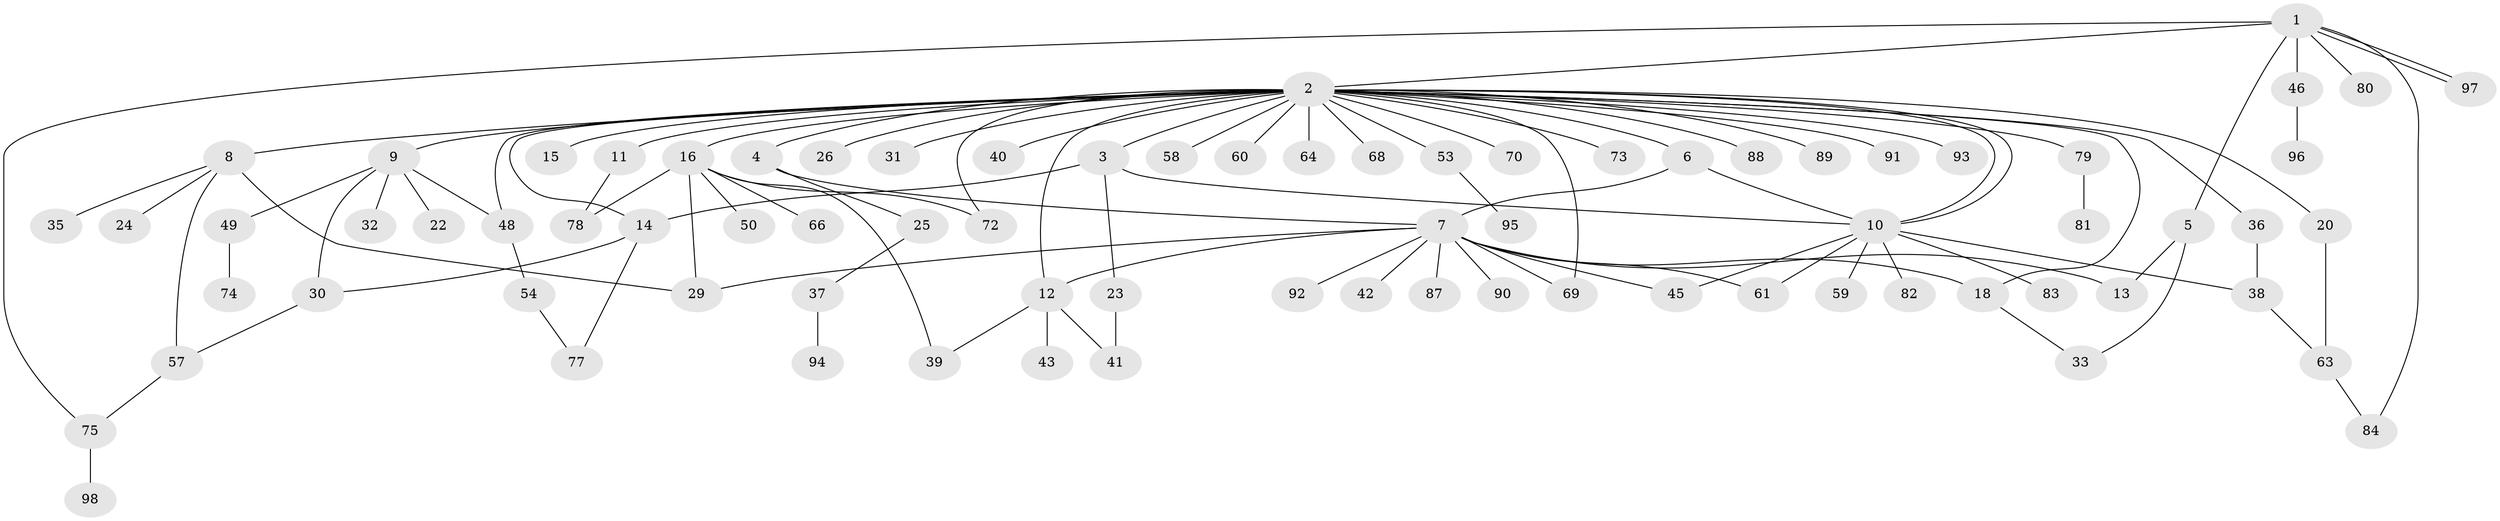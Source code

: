// original degree distribution, {10: 0.01, 33: 0.01, 4: 0.04, 3: 0.16, 12: 0.01, 5: 0.01, 7: 0.01, 9: 0.01, 2: 0.27, 6: 0.02, 1: 0.44, 8: 0.01}
// Generated by graph-tools (version 1.1) at 2025/11/02/21/25 10:11:09]
// undirected, 79 vertices, 105 edges
graph export_dot {
graph [start="1"]
  node [color=gray90,style=filled];
  1 [super="+62"];
  2 [super="+17"];
  3 [super="+85"];
  4 [super="+71"];
  5 [super="+51"];
  6;
  7 [super="+19"];
  8 [super="+28"];
  9 [super="+56"];
  10 [super="+55"];
  11 [super="+76"];
  12 [super="+27"];
  13 [super="+34"];
  14 [super="+100"];
  15;
  16 [super="+65"];
  18 [super="+21"];
  20 [super="+52"];
  22;
  23;
  24;
  25;
  26;
  29;
  30;
  31;
  32;
  33 [super="+44"];
  35;
  36;
  37;
  38 [super="+47"];
  39 [super="+67"];
  40;
  41;
  42;
  43;
  45;
  46;
  48 [super="+99"];
  49;
  50;
  53;
  54;
  57 [super="+86"];
  58;
  59;
  60;
  61;
  63;
  64;
  66;
  68;
  69;
  70;
  72;
  73;
  74;
  75;
  77;
  78;
  79;
  80;
  81;
  82;
  83;
  84;
  87;
  88;
  89;
  90;
  91;
  92;
  93;
  94;
  95;
  96;
  97;
  98;
  1 -- 2 [weight=2];
  1 -- 5;
  1 -- 46;
  1 -- 75;
  1 -- 80;
  1 -- 84;
  1 -- 97;
  1 -- 97;
  2 -- 3;
  2 -- 4;
  2 -- 6;
  2 -- 8 [weight=2];
  2 -- 9;
  2 -- 10;
  2 -- 10;
  2 -- 11 [weight=2];
  2 -- 12;
  2 -- 14;
  2 -- 15;
  2 -- 16;
  2 -- 18;
  2 -- 20;
  2 -- 26;
  2 -- 36;
  2 -- 40;
  2 -- 48;
  2 -- 53;
  2 -- 64;
  2 -- 68;
  2 -- 69;
  2 -- 70;
  2 -- 72;
  2 -- 79;
  2 -- 88;
  2 -- 89;
  2 -- 91;
  2 -- 93;
  2 -- 73;
  2 -- 58;
  2 -- 60;
  2 -- 31;
  3 -- 23;
  3 -- 14;
  3 -- 10;
  4 -- 25;
  4 -- 7;
  5 -- 33;
  5 -- 13;
  6 -- 7;
  6 -- 10;
  7 -- 12;
  7 -- 13;
  7 -- 29;
  7 -- 42;
  7 -- 45;
  7 -- 61;
  7 -- 69;
  7 -- 87;
  7 -- 92;
  7 -- 18;
  7 -- 90;
  8 -- 24;
  8 -- 29;
  8 -- 35;
  8 -- 57;
  9 -- 22;
  9 -- 30;
  9 -- 32;
  9 -- 48;
  9 -- 49;
  10 -- 45;
  10 -- 59;
  10 -- 82;
  10 -- 83;
  10 -- 38;
  10 -- 61;
  11 -- 78;
  12 -- 39;
  12 -- 41;
  12 -- 43;
  14 -- 30;
  14 -- 77;
  16 -- 29;
  16 -- 39;
  16 -- 50;
  16 -- 66;
  16 -- 72;
  16 -- 78;
  18 -- 33;
  20 -- 63;
  23 -- 41;
  25 -- 37;
  30 -- 57;
  36 -- 38;
  37 -- 94;
  38 -- 63;
  46 -- 96;
  48 -- 54;
  49 -- 74;
  53 -- 95;
  54 -- 77;
  57 -- 75;
  63 -- 84;
  75 -- 98;
  79 -- 81;
}
